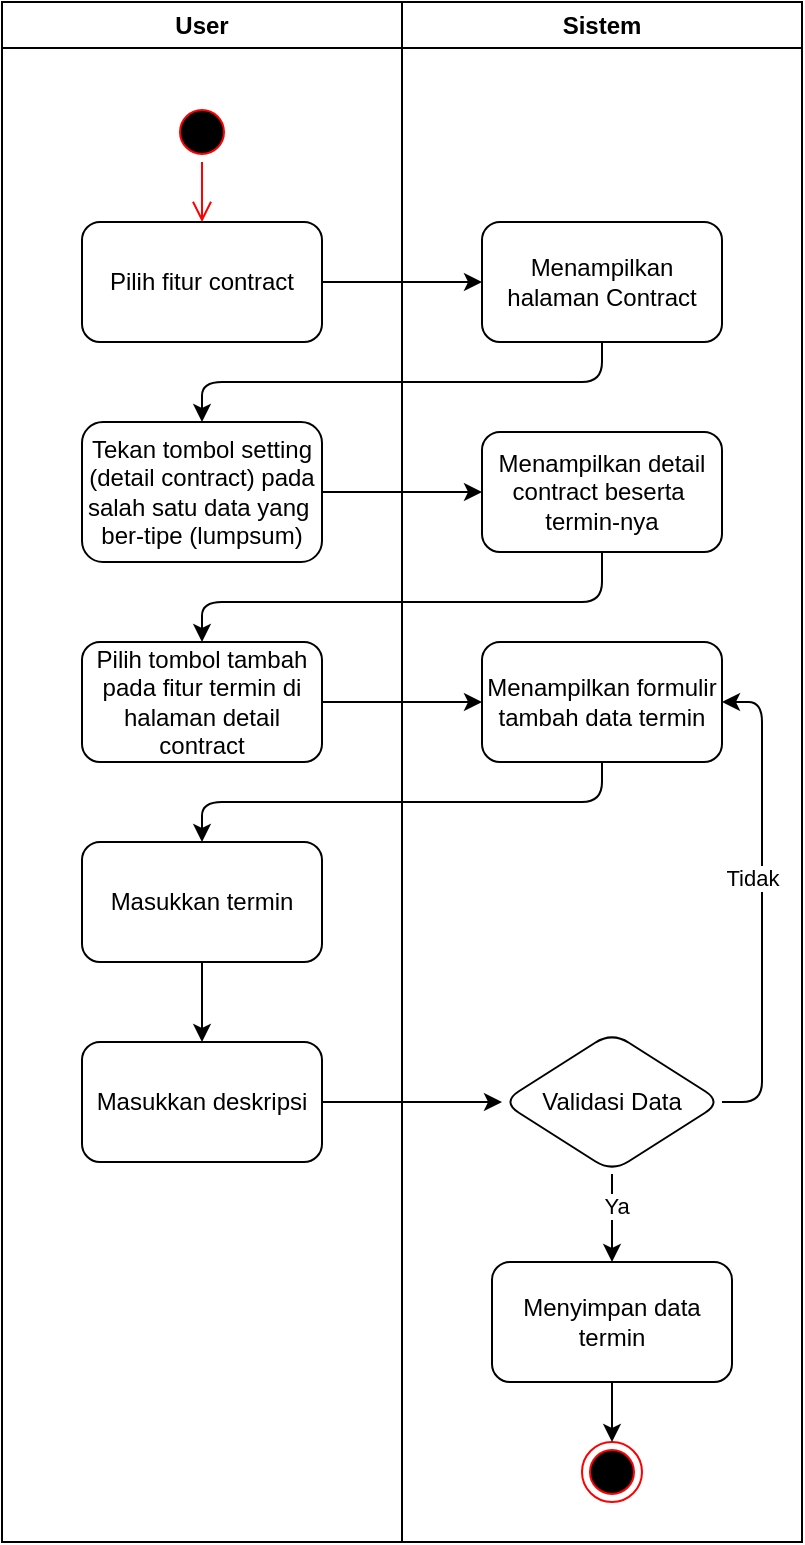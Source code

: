 <mxfile>
    <diagram id="XvKOURBiC8W1Vgm8mjIQ" name="Page-1">
        <mxGraphModel dx="1072" dy="444" grid="1" gridSize="10" guides="1" tooltips="1" connect="1" arrows="1" fold="1" page="1" pageScale="1" pageWidth="850" pageHeight="1100" math="0" shadow="0">
            <root>
                <mxCell id="0"/>
                <mxCell id="1" parent="0"/>
                <mxCell id="3" value="User" style="swimlane;whiteSpace=wrap;html=1;" parent="1" vertex="1">
                    <mxGeometry x="120" y="120" width="200" height="770" as="geometry"/>
                </mxCell>
                <mxCell id="4" value="" style="ellipse;html=1;shape=startState;fillColor=#000000;strokeColor=#ff0000;" parent="3" vertex="1">
                    <mxGeometry x="85" y="50" width="30" height="30" as="geometry"/>
                </mxCell>
                <mxCell id="5" value="Pilih fitur contract" style="rounded=1;whiteSpace=wrap;html=1;" parent="3" vertex="1">
                    <mxGeometry x="40" y="110" width="120" height="60" as="geometry"/>
                </mxCell>
                <mxCell id="6" value="" style="edgeStyle=orthogonalEdgeStyle;html=1;verticalAlign=bottom;endArrow=open;endSize=8;strokeColor=#ff0000;entryX=0.5;entryY=0;entryDx=0;entryDy=0;" parent="3" source="4" target="5" edge="1">
                    <mxGeometry relative="1" as="geometry">
                        <mxPoint x="100" y="110" as="targetPoint"/>
                    </mxGeometry>
                </mxCell>
                <mxCell id="7" value="Tekan tombol setting (detail contract) pada salah satu data yang&amp;nbsp;&lt;div&gt;ber-tipe (lumpsum)&lt;/div&gt;" style="rounded=1;whiteSpace=wrap;html=1;" parent="3" vertex="1">
                    <mxGeometry x="40" y="210" width="120" height="70" as="geometry"/>
                </mxCell>
                <mxCell id="31" value="Masukkan deskripsi" style="rounded=1;whiteSpace=wrap;html=1;" parent="3" vertex="1">
                    <mxGeometry x="40" y="520" width="120" height="60" as="geometry"/>
                </mxCell>
                <mxCell id="8" value="Sistem" style="swimlane;whiteSpace=wrap;html=1;" parent="1" vertex="1">
                    <mxGeometry x="320" y="120" width="200" height="770" as="geometry"/>
                </mxCell>
                <mxCell id="9" value="Menampilkan halaman Contract" style="rounded=1;whiteSpace=wrap;html=1;" parent="8" vertex="1">
                    <mxGeometry x="40" y="110" width="120" height="60" as="geometry"/>
                </mxCell>
                <mxCell id="11" value="Menampilkan detail contract beserta&amp;nbsp;&lt;div&gt;termin-nya&lt;/div&gt;" style="rounded=1;whiteSpace=wrap;html=1;" parent="8" vertex="1">
                    <mxGeometry x="40" y="215" width="120" height="60" as="geometry"/>
                </mxCell>
                <mxCell id="25" value="" style="ellipse;html=1;shape=endState;fillColor=#000000;strokeColor=#ff0000;" parent="8" vertex="1">
                    <mxGeometry x="90" y="720" width="30" height="30" as="geometry"/>
                </mxCell>
                <mxCell id="23" value="Menyimpan data termin" style="rounded=1;whiteSpace=wrap;html=1;" parent="8" vertex="1">
                    <mxGeometry x="45" y="630" width="120" height="60" as="geometry"/>
                </mxCell>
                <mxCell id="22" value="" style="edgeStyle=none;html=1;" parent="8" source="23" target="25" edge="1">
                    <mxGeometry relative="1" as="geometry"/>
                </mxCell>
                <mxCell id="13" value="" style="edgeStyle=none;html=1;" parent="1" source="5" target="9" edge="1">
                    <mxGeometry relative="1" as="geometry"/>
                </mxCell>
                <mxCell id="14" value="" style="edgeStyle=none;html=1;entryX=0.5;entryY=0;entryDx=0;entryDy=0;exitX=0.5;exitY=1;exitDx=0;exitDy=0;" parent="1" source="9" target="7" edge="1">
                    <mxGeometry relative="1" as="geometry">
                        <Array as="points">
                            <mxPoint x="420" y="310"/>
                            <mxPoint x="220" y="310"/>
                        </Array>
                    </mxGeometry>
                </mxCell>
                <mxCell id="15" value="" style="edgeStyle=none;html=1;" parent="1" source="7" target="11" edge="1">
                    <mxGeometry relative="1" as="geometry"/>
                </mxCell>
                <mxCell id="16" value="Pilih tombol tambah pada fitur termin di halaman detail contract" style="rounded=1;whiteSpace=wrap;html=1;" parent="1" vertex="1">
                    <mxGeometry x="160" y="440" width="120" height="60" as="geometry"/>
                </mxCell>
                <mxCell id="32" value="" style="edgeStyle=none;html=1;" parent="1" source="17" target="31" edge="1">
                    <mxGeometry relative="1" as="geometry"/>
                </mxCell>
                <mxCell id="17" value="Masukkan termin" style="rounded=1;whiteSpace=wrap;html=1;" parent="1" vertex="1">
                    <mxGeometry x="160" y="540" width="120" height="60" as="geometry"/>
                </mxCell>
                <mxCell id="18" value="Menampilkan formulir tambah data termin" style="rounded=1;whiteSpace=wrap;html=1;" parent="1" vertex="1">
                    <mxGeometry x="360" y="440" width="120" height="60" as="geometry"/>
                </mxCell>
                <mxCell id="19" style="edgeStyle=none;html=1;entryX=1;entryY=0.5;entryDx=0;entryDy=0;exitX=1;exitY=0.5;exitDx=0;exitDy=0;" parent="1" source="21" target="18" edge="1">
                    <mxGeometry relative="1" as="geometry">
                        <Array as="points">
                            <mxPoint x="500" y="670"/>
                            <mxPoint x="500" y="470"/>
                        </Array>
                    </mxGeometry>
                </mxCell>
                <mxCell id="30" value="Tidak" style="edgeLabel;html=1;align=center;verticalAlign=middle;resizable=0;points=[];" parent="19" vertex="1" connectable="0">
                    <mxGeometry x="0.099" y="5" relative="1" as="geometry">
                        <mxPoint as="offset"/>
                    </mxGeometry>
                </mxCell>
                <mxCell id="20" value="" style="edgeStyle=none;html=1;" parent="1" target="23" edge="1">
                    <mxGeometry relative="1" as="geometry">
                        <mxPoint x="425" y="706" as="sourcePoint"/>
                    </mxGeometry>
                </mxCell>
                <mxCell id="34" value="Ya" style="edgeLabel;html=1;align=center;verticalAlign=middle;resizable=0;points=[];" vertex="1" connectable="0" parent="20">
                    <mxGeometry x="-0.291" y="2" relative="1" as="geometry">
                        <mxPoint as="offset"/>
                    </mxGeometry>
                </mxCell>
                <mxCell id="21" value="Validasi Data" style="rhombus;whiteSpace=wrap;html=1;rounded=1;" parent="1" vertex="1">
                    <mxGeometry x="370" y="635" width="110" height="70" as="geometry"/>
                </mxCell>
                <mxCell id="26" value="" style="edgeStyle=none;html=1;" parent="1" source="16" target="18" edge="1">
                    <mxGeometry relative="1" as="geometry"/>
                </mxCell>
                <mxCell id="27" value="" style="edgeStyle=none;html=1;entryX=0.5;entryY=0;entryDx=0;entryDy=0;exitX=0.5;exitY=1;exitDx=0;exitDy=0;" parent="1" source="18" target="17" edge="1">
                    <mxGeometry relative="1" as="geometry">
                        <Array as="points">
                            <mxPoint x="420" y="520"/>
                            <mxPoint x="220" y="520"/>
                        </Array>
                    </mxGeometry>
                </mxCell>
                <mxCell id="29" style="edgeStyle=none;html=1;exitX=0.5;exitY=1;exitDx=0;exitDy=0;entryX=0.5;entryY=0;entryDx=0;entryDy=0;" parent="1" source="11" target="16" edge="1">
                    <mxGeometry relative="1" as="geometry">
                        <Array as="points">
                            <mxPoint x="420" y="420"/>
                            <mxPoint x="220" y="420"/>
                        </Array>
                    </mxGeometry>
                </mxCell>
                <mxCell id="33" value="" style="edgeStyle=none;html=1;" parent="1" source="31" target="21" edge="1">
                    <mxGeometry relative="1" as="geometry"/>
                </mxCell>
            </root>
        </mxGraphModel>
    </diagram>
</mxfile>